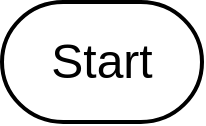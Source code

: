 <mxfile version="13.7.2" type="github">
  <diagram id="JNtuS3OIfYGRhtsuOtIA" name="Page-1">
    <mxGraphModel dx="1368" dy="761" grid="1" gridSize="10" guides="1" tooltips="1" connect="1" arrows="1" fold="1" page="1" pageScale="1" pageWidth="827" pageHeight="1169" math="0" shadow="0">
      <root>
        <mxCell id="0" />
        <mxCell id="1" parent="0" />
        <mxCell id="7WlRVvWlXRR7BNkaboEK-2" value="&lt;font style=&quot;font-size: 24px&quot;&gt;Start&lt;/font&gt;" style="strokeWidth=2;html=1;shape=mxgraph.flowchart.terminator;whiteSpace=wrap;" vertex="1" parent="1">
          <mxGeometry x="350" y="40" width="100" height="60" as="geometry" />
        </mxCell>
      </root>
    </mxGraphModel>
  </diagram>
</mxfile>
